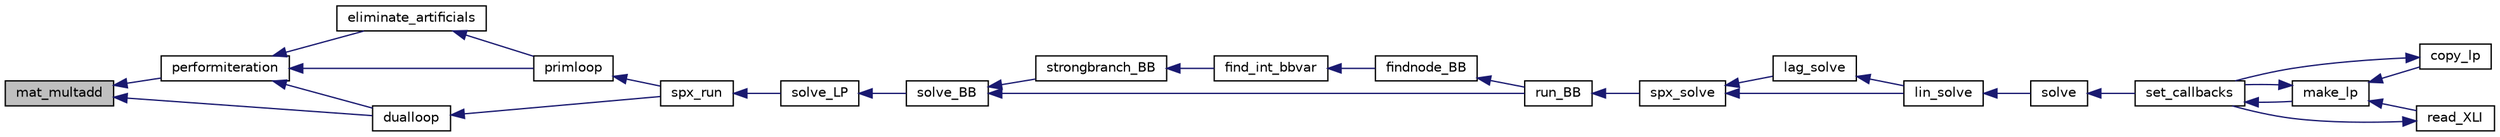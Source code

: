 digraph "mat_multadd"
{
  edge [fontname="Helvetica",fontsize="10",labelfontname="Helvetica",labelfontsize="10"];
  node [fontname="Helvetica",fontsize="10",shape=record];
  rankdir="LR";
  Node1925 [label="mat_multadd",height=0.2,width=0.4,color="black", fillcolor="grey75", style="filled", fontcolor="black"];
  Node1925 -> Node1926 [dir="back",color="midnightblue",fontsize="10",style="solid",fontname="Helvetica"];
  Node1926 [label="performiteration",height=0.2,width=0.4,color="black", fillcolor="white", style="filled",URL="$df/df7/lp__lib_8h.html#aab89ee40b1d5308324fb3540d4eaf2b6"];
  Node1926 -> Node1927 [dir="back",color="midnightblue",fontsize="10",style="solid",fontname="Helvetica"];
  Node1927 [label="eliminate_artificials",height=0.2,width=0.4,color="black", fillcolor="white", style="filled",URL="$d2/d6c/lp__simplex_8c.html#a5e9816f3bfe556d444b034ba1e97b02b"];
  Node1927 -> Node1928 [dir="back",color="midnightblue",fontsize="10",style="solid",fontname="Helvetica"];
  Node1928 [label="primloop",height=0.2,width=0.4,color="black", fillcolor="white", style="filled",URL="$d1/d0a/lp__simplex_8h.html#aaa7a1b253038231f1792b092e4e36267"];
  Node1928 -> Node1929 [dir="back",color="midnightblue",fontsize="10",style="solid",fontname="Helvetica"];
  Node1929 [label="spx_run",height=0.2,width=0.4,color="black", fillcolor="white", style="filled",URL="$d1/d0a/lp__simplex_8h.html#a96c15afcfa902a5b78af4dfb412010bd"];
  Node1929 -> Node1930 [dir="back",color="midnightblue",fontsize="10",style="solid",fontname="Helvetica"];
  Node1930 [label="solve_LP",height=0.2,width=0.4,color="black", fillcolor="white", style="filled",URL="$d1/dbf/lp__mipbb_8h.html#a8f2122bd9c45170c45f236f9fe3d0dd7"];
  Node1930 -> Node1931 [dir="back",color="midnightblue",fontsize="10",style="solid",fontname="Helvetica"];
  Node1931 [label="solve_BB",height=0.2,width=0.4,color="black", fillcolor="white", style="filled",URL="$d1/dbf/lp__mipbb_8h.html#a43e95e2128e85df2643cbc0bfce4746c"];
  Node1931 -> Node1932 [dir="back",color="midnightblue",fontsize="10",style="solid",fontname="Helvetica"];
  Node1932 [label="strongbranch_BB",height=0.2,width=0.4,color="black", fillcolor="white", style="filled",URL="$d1/dbf/lp__mipbb_8h.html#a14912803f02db21c25829df065202762"];
  Node1932 -> Node1933 [dir="back",color="midnightblue",fontsize="10",style="solid",fontname="Helvetica"];
  Node1933 [label="find_int_bbvar",height=0.2,width=0.4,color="black", fillcolor="white", style="filled",URL="$df/df7/lp__lib_8h.html#ad6104a5cc6ae29cc1dd1327d8d36047e"];
  Node1933 -> Node1934 [dir="back",color="midnightblue",fontsize="10",style="solid",fontname="Helvetica"];
  Node1934 [label="findnode_BB",height=0.2,width=0.4,color="black", fillcolor="white", style="filled",URL="$d1/dbf/lp__mipbb_8h.html#ad9c2614a833a1e0ab7f4425068752663"];
  Node1934 -> Node1935 [dir="back",color="midnightblue",fontsize="10",style="solid",fontname="Helvetica"];
  Node1935 [label="run_BB",height=0.2,width=0.4,color="black", fillcolor="white", style="filled",URL="$d1/dbf/lp__mipbb_8h.html#a1d8d97b4f4f35f07e6b798f07a62e527"];
  Node1935 -> Node1936 [dir="back",color="midnightblue",fontsize="10",style="solid",fontname="Helvetica"];
  Node1936 [label="spx_solve",height=0.2,width=0.4,color="black", fillcolor="white", style="filled",URL="$d1/d0a/lp__simplex_8h.html#a3effc8b68c1fb21095e7324d83d0dbf7"];
  Node1936 -> Node1937 [dir="back",color="midnightblue",fontsize="10",style="solid",fontname="Helvetica"];
  Node1937 [label="lag_solve",height=0.2,width=0.4,color="black", fillcolor="white", style="filled",URL="$d1/d0a/lp__simplex_8h.html#a320e9e82c06466267a7cb7844c7767b8"];
  Node1937 -> Node1938 [dir="back",color="midnightblue",fontsize="10",style="solid",fontname="Helvetica"];
  Node1938 [label="lin_solve",height=0.2,width=0.4,color="black", fillcolor="white", style="filled",URL="$d1/d0a/lp__simplex_8h.html#a794b0beb471eb7ece9a694717b65b947"];
  Node1938 -> Node1939 [dir="back",color="midnightblue",fontsize="10",style="solid",fontname="Helvetica"];
  Node1939 [label="solve",height=0.2,width=0.4,color="black", fillcolor="white", style="filled",URL="$df/df7/lp__lib_8h.html#a0f4da3a192397e77e6fe92704d4fad3f"];
  Node1939 -> Node1940 [dir="back",color="midnightblue",fontsize="10",style="solid",fontname="Helvetica"];
  Node1940 [label="set_callbacks",height=0.2,width=0.4,color="black", fillcolor="white", style="filled",URL="$df/df7/lp__lib_8h.html#a929e8acb9704f61e16927c915c15cd07"];
  Node1940 -> Node1941 [dir="back",color="midnightblue",fontsize="10",style="solid",fontname="Helvetica"];
  Node1941 [label="make_lp",height=0.2,width=0.4,color="black", fillcolor="white", style="filled",URL="$df/df7/lp__lib_8h.html#a68a0333d84dd944f67e2a0ec72e346a9"];
  Node1941 -> Node1942 [dir="back",color="midnightblue",fontsize="10",style="solid",fontname="Helvetica"];
  Node1942 [label="copy_lp",height=0.2,width=0.4,color="black", fillcolor="white", style="filled",URL="$df/df7/lp__lib_8h.html#aca83ecdbc200b414db491306f3070ae9"];
  Node1942 -> Node1940 [dir="back",color="midnightblue",fontsize="10",style="solid",fontname="Helvetica"];
  Node1941 -> Node1940 [dir="back",color="midnightblue",fontsize="10",style="solid",fontname="Helvetica"];
  Node1941 -> Node1943 [dir="back",color="midnightblue",fontsize="10",style="solid",fontname="Helvetica"];
  Node1943 [label="read_XLI",height=0.2,width=0.4,color="black", fillcolor="white", style="filled",URL="$df/df7/lp__lib_8h.html#a351dd803960ab0dae2b39f2c65d3a58d"];
  Node1943 -> Node1940 [dir="back",color="midnightblue",fontsize="10",style="solid",fontname="Helvetica"];
  Node1936 -> Node1938 [dir="back",color="midnightblue",fontsize="10",style="solid",fontname="Helvetica"];
  Node1931 -> Node1935 [dir="back",color="midnightblue",fontsize="10",style="solid",fontname="Helvetica"];
  Node1926 -> Node1928 [dir="back",color="midnightblue",fontsize="10",style="solid",fontname="Helvetica"];
  Node1926 -> Node1944 [dir="back",color="midnightblue",fontsize="10",style="solid",fontname="Helvetica"];
  Node1944 [label="dualloop",height=0.2,width=0.4,color="black", fillcolor="white", style="filled",URL="$d1/d0a/lp__simplex_8h.html#a881918469722e512db8bd95bb1ec940c"];
  Node1944 -> Node1929 [dir="back",color="midnightblue",fontsize="10",style="solid",fontname="Helvetica"];
  Node1925 -> Node1944 [dir="back",color="midnightblue",fontsize="10",style="solid",fontname="Helvetica"];
}
